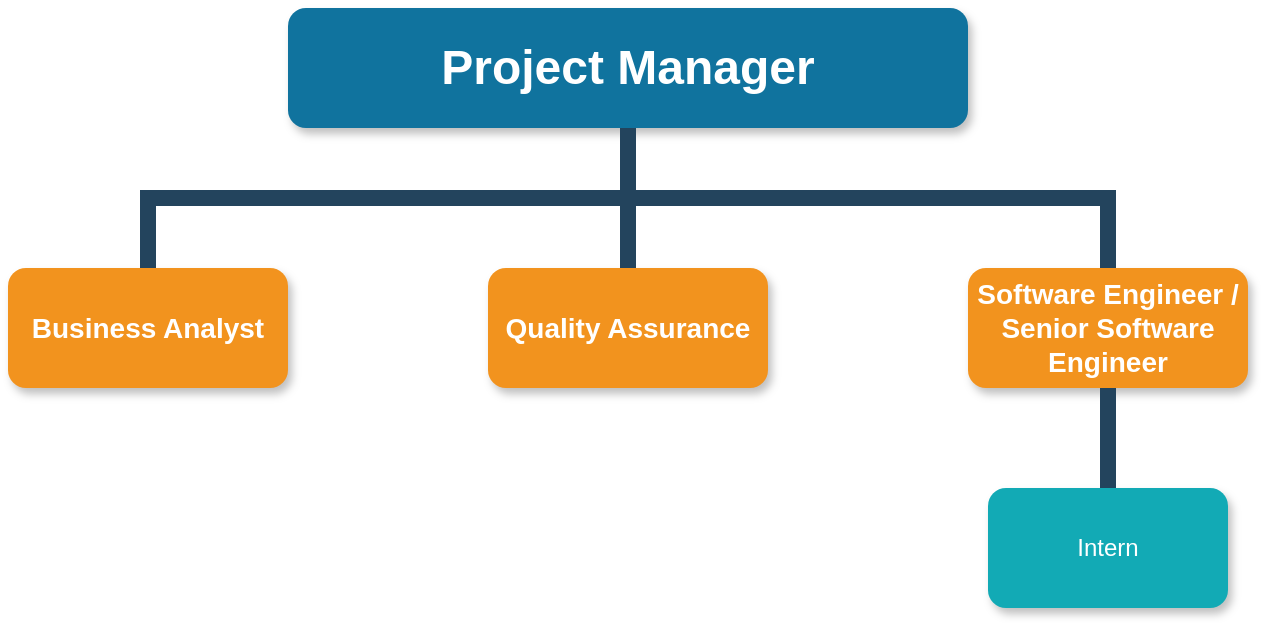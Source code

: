 <mxfile version="14.7.3" type="github" pages="3">
  <diagram name="Page-1" id="64c3da0e-402f-94eb-ee01-a36477274f13">
    <mxGraphModel dx="52" dy="575" grid="1" gridSize="10" guides="1" tooltips="1" connect="1" arrows="1" fold="1" page="1" pageScale="1" pageWidth="1169" pageHeight="826" background="none" math="0" shadow="0">
      <root>
        <mxCell id="0" />
        <mxCell id="1" parent="0" />
        <mxCell id="2" value="Project Manager" style="whiteSpace=wrap;rounded=1;shadow=1;fillColor=#10739E;strokeColor=none;fontColor=#FFFFFF;fontStyle=1;fontSize=24" parent="1" vertex="1">
          <mxGeometry x="1360" y="60" width="340" height="60" as="geometry" />
        </mxCell>
        <mxCell id="3" value="Business Analyst" style="whiteSpace=wrap;rounded=1;fillColor=#F2931E;strokeColor=none;shadow=1;fontColor=#FFFFFF;fontStyle=1;fontSize=14" parent="1" vertex="1">
          <mxGeometry x="1220" y="190.0" width="140" height="60" as="geometry" />
        </mxCell>
        <mxCell id="4" value="Quality Assurance" style="whiteSpace=wrap;rounded=1;fillColor=#F2931E;strokeColor=none;shadow=1;fontColor=#FFFFFF;fontStyle=1;fontSize=14" parent="1" vertex="1">
          <mxGeometry x="1460" y="190.0" width="140" height="60" as="geometry" />
        </mxCell>
        <mxCell id="6" value="Software Engineer / Senior Software Engineer" style="whiteSpace=wrap;rounded=1;fillColor=#F2931E;strokeColor=none;shadow=1;fontColor=#FFFFFF;fontStyle=1;fontSize=14" parent="1" vertex="1">
          <mxGeometry x="1700" y="190.0" width="140" height="60" as="geometry" />
        </mxCell>
        <mxCell id="134" value="Intern" style="whiteSpace=wrap;rounded=1;fillColor=#12AAB5;strokeColor=none;shadow=1;fontColor=#FFFFFF;" parent="1" vertex="1">
          <mxGeometry x="1710.0" y="300.0" width="120" height="60" as="geometry" />
        </mxCell>
        <mxCell id="222" value="" style="edgeStyle=elbowEdgeStyle;elbow=vertical;rounded=0;fontColor=#000000;endArrow=none;endFill=0;strokeWidth=8;strokeColor=#23445D;" parent="1" source="6" target="134" edge="1">
          <mxGeometry width="100" height="100" relative="1" as="geometry">
            <mxPoint x="1960" y="300" as="sourcePoint" />
            <mxPoint x="2060" y="200" as="targetPoint" />
          </mxGeometry>
        </mxCell>
        <mxCell id="229" value="" style="edgeStyle=elbowEdgeStyle;elbow=vertical;rounded=0;fontColor=#000000;endArrow=none;endFill=0;strokeWidth=8;strokeColor=#23445D;" parent="1" source="2" target="3" edge="1">
          <mxGeometry width="100" height="100" relative="1" as="geometry">
            <mxPoint x="900" y="150" as="sourcePoint" />
            <mxPoint x="1000" y="50" as="targetPoint" />
          </mxGeometry>
        </mxCell>
        <mxCell id="230" value="" style="edgeStyle=elbowEdgeStyle;elbow=vertical;rounded=0;fontColor=#000000;endArrow=none;endFill=0;strokeWidth=8;strokeColor=#23445D;" parent="1" source="2" target="4" edge="1">
          <mxGeometry width="100" height="100" relative="1" as="geometry">
            <mxPoint x="910" y="160" as="sourcePoint" />
            <mxPoint x="1010" y="60" as="targetPoint" />
          </mxGeometry>
        </mxCell>
        <mxCell id="231" value="" style="edgeStyle=elbowEdgeStyle;elbow=vertical;rounded=0;fontColor=#000000;endArrow=none;endFill=0;strokeWidth=8;strokeColor=#23445D;" parent="1" source="2" target="6" edge="1">
          <mxGeometry width="100" height="100" relative="1" as="geometry">
            <mxPoint x="920" y="170" as="sourcePoint" />
            <mxPoint x="1020" y="70" as="targetPoint" />
          </mxGeometry>
        </mxCell>
      </root>
    </mxGraphModel>
  </diagram>
  <diagram id="WJrzx-q4AhLLttn7zGjm" name="Page-2">
    <mxGraphModel dx="1221" dy="575" grid="1" gridSize="10" guides="1" tooltips="1" connect="1" arrows="1" fold="1" page="1" pageScale="1" pageWidth="850" pageHeight="1100" math="0" shadow="0">
      <root>
        <mxCell id="r6uyHHZdy3gZ8kFdjCn2-0" />
        <mxCell id="r6uyHHZdy3gZ8kFdjCn2-1" parent="r6uyHHZdy3gZ8kFdjCn2-0" />
        <mxCell id="r6uyHHZdy3gZ8kFdjCn2-2" value="January" style="shape=step;perimeter=stepPerimeter;whiteSpace=wrap;html=1;fixedSize=1;fillColor=#1ba1e2;strokeColor=#006EAF;fontColor=#ffffff;fontFamily=Times New Roman;fontStyle=1" vertex="1" parent="r6uyHHZdy3gZ8kFdjCn2-1">
          <mxGeometry x="50" y="130" width="120" height="80" as="geometry" />
        </mxCell>
        <mxCell id="r6uyHHZdy3gZ8kFdjCn2-3" value="Feburary" style="shape=step;perimeter=stepPerimeter;whiteSpace=wrap;html=1;fixedSize=1;fillColor=#d80073;strokeColor=#A50040;fontColor=#ffffff;fontFamily=Times New Roman;fontStyle=1" vertex="1" parent="r6uyHHZdy3gZ8kFdjCn2-1">
          <mxGeometry x="190" y="130" width="120" height="80" as="geometry" />
        </mxCell>
        <mxCell id="r6uyHHZdy3gZ8kFdjCn2-4" value="March" style="shape=step;perimeter=stepPerimeter;whiteSpace=wrap;html=1;fixedSize=1;fillColor=#6a00ff;strokeColor=#3700CC;fontColor=#ffffff;fontFamily=Times New Roman;fontStyle=1" vertex="1" parent="r6uyHHZdy3gZ8kFdjCn2-1">
          <mxGeometry x="330" y="130" width="120" height="80" as="geometry" />
        </mxCell>
        <mxCell id="r6uyHHZdy3gZ8kFdjCn2-5" value="April" style="shape=step;perimeter=stepPerimeter;whiteSpace=wrap;html=1;fixedSize=1;fillColor=#0050ef;strokeColor=#001DBC;fontColor=#ffffff;fontFamily=Times New Roman;fontStyle=1" vertex="1" parent="r6uyHHZdy3gZ8kFdjCn2-1">
          <mxGeometry x="480" y="130" width="120" height="80" as="geometry" />
        </mxCell>
        <mxCell id="r6uyHHZdy3gZ8kFdjCn2-6" value="May" style="shape=step;perimeter=stepPerimeter;whiteSpace=wrap;html=1;fixedSize=1;fillColor=#60a917;strokeColor=#2D7600;fontColor=#ffffff;fontFamily=Times New Roman;fontStyle=1" vertex="1" parent="r6uyHHZdy3gZ8kFdjCn2-1">
          <mxGeometry x="625" y="130" width="120" height="80" as="geometry" />
        </mxCell>
        <mxCell id="r6uyHHZdy3gZ8kFdjCn2-8" value="&lt;h1&gt;Nettium&lt;/h1&gt;&lt;p&gt;- Attend e-orientation&lt;br&gt;&lt;span&gt;- Attend training&lt;br&gt;&lt;/span&gt;&lt;span&gt;- Do assignment&lt;/span&gt;&lt;/p&gt;" style="text;html=1;strokeColor=none;fillColor=none;spacing=5;spacingTop=-20;whiteSpace=wrap;overflow=hidden;rounded=0;fontFamily=Times New Roman;fontStyle=1" vertex="1" parent="r6uyHHZdy3gZ8kFdjCn2-1">
          <mxGeometry x="50" y="240" width="120" height="230" as="geometry" />
        </mxCell>
        <mxCell id="r6uyHHZdy3gZ8kFdjCn2-9" value="&lt;h1&gt;Shiny team&lt;/h1&gt;&lt;p&gt;- Work on Promotion Banner module&lt;br&gt;- Work on OTP Registration module&lt;br&gt;- Attend training&lt;/p&gt;" style="text;html=1;strokeColor=none;fillColor=none;spacing=5;spacingTop=-20;whiteSpace=wrap;overflow=hidden;rounded=0;fontFamily=Times New Roman;fontStyle=1" vertex="1" parent="r6uyHHZdy3gZ8kFdjCn2-1">
          <mxGeometry x="185" y="240" width="135" height="130" as="geometry" />
        </mxCell>
        <mxCell id="r6uyHHZdy3gZ8kFdjCn2-16" value="Training Scopes" style="text;html=1;strokeColor=#3700CC;fillColor=#6a00ff;align=center;verticalAlign=middle;whiteSpace=wrap;rounded=0;fontFamily=Times New Roman;fontSize=43;fontStyle=1;labelBackgroundColor=none;labelBorderColor=none;fontColor=#ffffff;" vertex="1" parent="r6uyHHZdy3gZ8kFdjCn2-1">
          <mxGeometry x="50" y="30" width="730" height="70" as="geometry" />
        </mxCell>
        <mxCell id="r6uyHHZdy3gZ8kFdjCn2-17" value="&lt;h1&gt;Shiny team&lt;/h1&gt;&lt;p&gt;- Work on Promotion Banner module&lt;br&gt;- Work on OTP Registration module&lt;br&gt;- Attend training&lt;/p&gt;" style="text;html=1;strokeColor=none;fillColor=none;spacing=5;spacingTop=-20;whiteSpace=wrap;overflow=hidden;rounded=0;fontFamily=Times New Roman;fontStyle=1" vertex="1" parent="r6uyHHZdy3gZ8kFdjCn2-1">
          <mxGeometry x="322.5" y="240" width="135" height="130" as="geometry" />
        </mxCell>
        <mxCell id="r6uyHHZdy3gZ8kFdjCn2-18" value="&lt;h1&gt;Thanos team&lt;/h1&gt;&lt;p&gt;- Work on updating frontend UI, email template and removing country flag&lt;/p&gt;&lt;p class=&quot;MsoNormal&quot; style=&quot;text-align: justify&quot;&gt;&lt;b&gt;&lt;u&gt;&lt;span lang=&quot;EN-GB&quot; style=&quot;font-size: 11.0pt&quot;&gt;&lt;/span&gt;&lt;/u&gt;&lt;/b&gt;&lt;/p&gt;" style="text;html=1;strokeColor=none;fillColor=none;spacing=5;spacingTop=-20;whiteSpace=wrap;overflow=hidden;rounded=0;fontFamily=Times New Roman;fontStyle=1" vertex="1" parent="r6uyHHZdy3gZ8kFdjCn2-1">
          <mxGeometry x="320" y="370" width="150" height="130" as="geometry" />
        </mxCell>
        <mxCell id="r6uyHHZdy3gZ8kFdjCn2-19" value="&lt;h1&gt;Thanos team&lt;/h1&gt;&lt;p&gt;- Work on updating frontend UI, email template and removing country flag&lt;br&gt;- Fix bug at backend&lt;/p&gt;&lt;p class=&quot;MsoNormal&quot; style=&quot;text-align: justify&quot;&gt;&lt;b&gt;&lt;u&gt;&lt;span lang=&quot;EN-GB&quot; style=&quot;font-size: 11.0pt&quot;&gt;&lt;/span&gt;&lt;/u&gt;&lt;/b&gt;&lt;/p&gt;" style="text;html=1;strokeColor=none;fillColor=none;spacing=5;spacingTop=-20;whiteSpace=wrap;overflow=hidden;rounded=0;fontFamily=Times New Roman;fontStyle=1" vertex="1" parent="r6uyHHZdy3gZ8kFdjCn2-1">
          <mxGeometry x="470" y="240" width="150" height="130" as="geometry" />
        </mxCell>
        <mxCell id="r6uyHHZdy3gZ8kFdjCn2-20" value="&lt;h1&gt;Thanos team&lt;/h1&gt;&lt;p&gt;- Work on hiding unrelated transaction records at frontend&lt;/p&gt;&lt;p class=&quot;MsoNormal&quot; style=&quot;text-align: justify&quot;&gt;&lt;b&gt;&lt;u&gt;&lt;span lang=&quot;EN-GB&quot; style=&quot;font-size: 11.0pt&quot;&gt;&lt;/span&gt;&lt;/u&gt;&lt;/b&gt;&lt;/p&gt;" style="text;html=1;strokeColor=none;fillColor=none;spacing=5;spacingTop=-20;whiteSpace=wrap;overflow=hidden;rounded=0;fontFamily=Times New Roman;fontStyle=1" vertex="1" parent="r6uyHHZdy3gZ8kFdjCn2-1">
          <mxGeometry x="625" y="240" width="150" height="130" as="geometry" />
        </mxCell>
      </root>
    </mxGraphModel>
  </diagram>
  <diagram id="lpjyOTWefRbChzmjKKIW" name="Page-3">
    <mxGraphModel dx="880" dy="815" grid="1" gridSize="10" guides="1" tooltips="1" connect="1" arrows="1" fold="1" page="1" pageScale="1" pageWidth="850" pageHeight="1100" math="0" shadow="0">
      <root>
        <mxCell id="8rDnTn3PYeqPShjbfssX-0" />
        <mxCell id="8rDnTn3PYeqPShjbfssX-1" parent="8rDnTn3PYeqPShjbfssX-0" />
        <mxCell id="6LAcSmVsSWAkVyNmDdWp-1" value="Get a task" style="whiteSpace=wrap;rounded=1;fillColor=#F2931E;strokeColor=none;shadow=1;fontColor=#FFFFFF;fontStyle=1;fontSize=14" vertex="1" parent="8rDnTn3PYeqPShjbfssX-1">
          <mxGeometry x="940" y="80.0" width="140" height="60" as="geometry" />
        </mxCell>
        <mxCell id="6LAcSmVsSWAkVyNmDdWp-6" value="" style="edgeStyle=elbowEdgeStyle;elbow=vertical;rounded=0;fontColor=#000000;endArrow=none;endFill=0;strokeWidth=8;strokeColor=#23445D;startArrow=classicThin;startFill=1;exitX=0;exitY=0.5;exitDx=0;exitDy=0;" edge="1" parent="8rDnTn3PYeqPShjbfssX-1" source="6LAcSmVsSWAkVyNmDdWp-9" target="6LAcSmVsSWAkVyNmDdWp-1">
          <mxGeometry width="100" height="100" relative="1" as="geometry">
            <mxPoint x="1150" y="90" as="sourcePoint" />
            <mxPoint x="720" y="-80" as="targetPoint" />
          </mxGeometry>
        </mxCell>
        <mxCell id="6LAcSmVsSWAkVyNmDdWp-9" value="Read URS" style="whiteSpace=wrap;rounded=1;fillColor=#F2931E;strokeColor=none;shadow=1;fontColor=#FFFFFF;fontStyle=1;fontSize=14" vertex="1" parent="8rDnTn3PYeqPShjbfssX-1">
          <mxGeometry x="1150" y="80.0" width="140" height="60" as="geometry" />
        </mxCell>
        <mxCell id="6LAcSmVsSWAkVyNmDdWp-10" value="" style="edgeStyle=elbowEdgeStyle;elbow=vertical;rounded=0;fontColor=#000000;endArrow=none;endFill=0;strokeWidth=8;strokeColor=#23445D;startArrow=classicThin;startFill=1;entryX=1;entryY=0.5;entryDx=0;entryDy=0;exitX=0;exitY=0.5;exitDx=0;exitDy=0;" edge="1" target="6LAcSmVsSWAkVyNmDdWp-9" parent="8rDnTn3PYeqPShjbfssX-1" source="6LAcSmVsSWAkVyNmDdWp-11">
          <mxGeometry width="100" height="100" relative="1" as="geometry">
            <mxPoint x="1360" y="90" as="sourcePoint" />
            <mxPoint x="930" y="-80" as="targetPoint" />
          </mxGeometry>
        </mxCell>
        <mxCell id="6LAcSmVsSWAkVyNmDdWp-11" value="Start Development" style="whiteSpace=wrap;rounded=1;fillColor=#F2931E;strokeColor=none;shadow=1;fontColor=#FFFFFF;fontStyle=1;fontSize=14" vertex="1" parent="8rDnTn3PYeqPShjbfssX-1">
          <mxGeometry x="1360" y="80.0" width="140" height="60" as="geometry" />
        </mxCell>
        <mxCell id="6LAcSmVsSWAkVyNmDdWp-14" value="" style="edgeStyle=elbowEdgeStyle;elbow=vertical;rounded=0;fontColor=#000000;endArrow=none;endFill=0;strokeWidth=8;strokeColor=#23445D;startArrow=classicThin;startFill=1;entryX=0.5;entryY=1;entryDx=0;entryDy=0;exitX=0.5;exitY=0;exitDx=0;exitDy=0;" edge="1" parent="8rDnTn3PYeqPShjbfssX-1" source="6LAcSmVsSWAkVyNmDdWp-25" target="6LAcSmVsSWAkVyNmDdWp-11">
          <mxGeometry width="100" height="100" relative="1" as="geometry">
            <mxPoint x="1430" y="250" as="sourcePoint" />
            <mxPoint x="1300" y="170" as="targetPoint" />
          </mxGeometry>
        </mxCell>
        <mxCell id="6LAcSmVsSWAkVyNmDdWp-15" value="Done Development" style="whiteSpace=wrap;rounded=1;fillColor=#F2931E;strokeColor=none;shadow=1;fontColor=#FFFFFF;fontStyle=1;fontSize=14" vertex="1" parent="8rDnTn3PYeqPShjbfssX-1">
          <mxGeometry x="1360" y="320.0" width="140" height="60" as="geometry" />
        </mxCell>
        <mxCell id="6LAcSmVsSWAkVyNmDdWp-18" value="" style="edgeStyle=elbowEdgeStyle;elbow=vertical;rounded=0;fontColor=#000000;endArrow=none;endFill=0;strokeWidth=8;strokeColor=#23445D;startArrow=classicThin;startFill=1;entryX=0.5;entryY=1;entryDx=0;entryDy=0;exitX=0.5;exitY=0;exitDx=0;exitDy=0;" edge="1" parent="8rDnTn3PYeqPShjbfssX-1" source="6LAcSmVsSWAkVyNmDdWp-19" target="6LAcSmVsSWAkVyNmDdWp-15">
          <mxGeometry width="100" height="100" relative="1" as="geometry">
            <mxPoint x="1430" y="440" as="sourcePoint" />
            <mxPoint x="1440" y="260.0" as="targetPoint" />
          </mxGeometry>
        </mxCell>
        <mxCell id="6LAcSmVsSWAkVyNmDdWp-19" value="Request for code review" style="whiteSpace=wrap;rounded=1;fillColor=#F2931E;strokeColor=none;shadow=1;fontColor=#FFFFFF;fontStyle=1;fontSize=14" vertex="1" parent="8rDnTn3PYeqPShjbfssX-1">
          <mxGeometry x="1360" y="440.0" width="140" height="60" as="geometry" />
        </mxCell>
        <mxCell id="6LAcSmVsSWAkVyNmDdWp-23" value="Pass" style="edgeStyle=elbowEdgeStyle;elbow=vertical;rounded=0;fontColor=#000000;endArrow=none;endFill=0;strokeWidth=8;strokeColor=#23445D;startArrow=classicThin;startFill=1;entryX=0;entryY=0.5;entryDx=0;entryDy=0;exitX=1;exitY=0.5;exitDx=0;exitDy=0;fontStyle=1;fontSize=12;" edge="1" parent="8rDnTn3PYeqPShjbfssX-1" source="6LAcSmVsSWAkVyNmDdWp-29" target="6LAcSmVsSWAkVyNmDdWp-19">
          <mxGeometry x="0.2" y="20" width="100" height="100" relative="1" as="geometry">
            <mxPoint x="1430" y="560.0" as="sourcePoint" />
            <mxPoint x="1440" y="390.0" as="targetPoint" />
            <mxPoint as="offset" />
          </mxGeometry>
        </mxCell>
        <mxCell id="6LAcSmVsSWAkVyNmDdWp-25" value="Development in progress" style="whiteSpace=wrap;rounded=1;fillColor=#F2931E;strokeColor=none;shadow=1;fontColor=#FFFFFF;fontStyle=1;fontSize=14" vertex="1" parent="8rDnTn3PYeqPShjbfssX-1">
          <mxGeometry x="1360" y="210.0" width="140" height="60" as="geometry" />
        </mxCell>
        <mxCell id="6LAcSmVsSWAkVyNmDdWp-26" value="" style="edgeStyle=elbowEdgeStyle;elbow=vertical;rounded=0;fontColor=#000000;endArrow=none;endFill=0;strokeWidth=8;strokeColor=#23445D;startArrow=classicThin;startFill=1;exitX=0.5;exitY=0;exitDx=0;exitDy=0;" edge="1" parent="8rDnTn3PYeqPShjbfssX-1" source="6LAcSmVsSWAkVyNmDdWp-15" target="6LAcSmVsSWAkVyNmDdWp-25">
          <mxGeometry width="100" height="100" relative="1" as="geometry">
            <mxPoint x="1340" y="300" as="sourcePoint" />
            <mxPoint x="1430" y="240" as="targetPoint" />
            <Array as="points">
              <mxPoint x="1430" y="320" />
            </Array>
          </mxGeometry>
        </mxCell>
        <mxCell id="6LAcSmVsSWAkVyNmDdWp-28" value="Fail" style="edgeStyle=elbowEdgeStyle;elbow=vertical;rounded=0;fontColor=#000000;endArrow=none;endFill=0;strokeWidth=8;strokeColor=#23445D;startArrow=classicThin;startFill=1;entryX=1;entryY=0.5;entryDx=0;entryDy=0;exitX=1;exitY=0.5;exitDx=0;exitDy=0;fontSize=12;fontStyle=1" edge="1" parent="8rDnTn3PYeqPShjbfssX-1" source="6LAcSmVsSWAkVyNmDdWp-25" target="6LAcSmVsSWAkVyNmDdWp-19">
          <mxGeometry x="-0.026" y="20" width="100" height="100" relative="1" as="geometry">
            <mxPoint x="1430" y="440" as="sourcePoint" />
            <mxPoint x="1630" y="440.0" as="targetPoint" />
            <Array as="points">
              <mxPoint x="1580" y="240" />
            </Array>
            <mxPoint as="offset" />
          </mxGeometry>
        </mxCell>
        <mxCell id="6LAcSmVsSWAkVyNmDdWp-29" value="Request for staging deployment" style="whiteSpace=wrap;rounded=1;fillColor=#F2931E;strokeColor=none;shadow=1;fontColor=#FFFFFF;fontStyle=1;fontSize=14" vertex="1" parent="8rDnTn3PYeqPShjbfssX-1">
          <mxGeometry x="1120" y="440.0" width="140" height="60" as="geometry" />
        </mxCell>
        <mxCell id="6LAcSmVsSWAkVyNmDdWp-31" value="Verification on deployment" style="whiteSpace=wrap;rounded=1;fillColor=#F2931E;strokeColor=none;shadow=1;fontColor=#FFFFFF;fontStyle=1;fontSize=14" vertex="1" parent="8rDnTn3PYeqPShjbfssX-1">
          <mxGeometry x="1120" y="560.0" width="140" height="60" as="geometry" />
        </mxCell>
        <mxCell id="6LAcSmVsSWAkVyNmDdWp-33" value="" style="edgeStyle=elbowEdgeStyle;elbow=vertical;rounded=0;fontColor=#000000;endArrow=none;endFill=0;strokeWidth=8;strokeColor=#23445D;startArrow=classicThin;startFill=1;exitX=0.5;exitY=0;exitDx=0;exitDy=0;fontStyle=1;fontSize=12;entryX=0.5;entryY=1;entryDx=0;entryDy=0;" edge="1" parent="8rDnTn3PYeqPShjbfssX-1" source="6LAcSmVsSWAkVyNmDdWp-31" target="6LAcSmVsSWAkVyNmDdWp-29">
          <mxGeometry x="0.2" y="20" width="100" height="100" relative="1" as="geometry">
            <mxPoint x="1430" y="560.0" as="sourcePoint" />
            <mxPoint x="1190" y="520" as="targetPoint" />
            <mxPoint as="offset" />
          </mxGeometry>
        </mxCell>
        <mxCell id="6LAcSmVsSWAkVyNmDdWp-35" value="Request for QAT" style="whiteSpace=wrap;rounded=1;fillColor=#F2931E;strokeColor=none;shadow=1;fontColor=#FFFFFF;fontStyle=1;fontSize=14" vertex="1" parent="8rDnTn3PYeqPShjbfssX-1">
          <mxGeometry x="910" y="560.0" width="140" height="60" as="geometry" />
        </mxCell>
        <mxCell id="6LAcSmVsSWAkVyNmDdWp-38" value="" style="edgeStyle=elbowEdgeStyle;elbow=vertical;rounded=0;fontColor=#000000;endArrow=none;endFill=0;strokeWidth=8;strokeColor=#23445D;startArrow=classicThin;startFill=1;fontStyle=1;fontSize=12;entryX=0;entryY=0.5;entryDx=0;entryDy=0;exitX=1;exitY=0.5;exitDx=0;exitDy=0;" edge="1" parent="8rDnTn3PYeqPShjbfssX-1" source="6LAcSmVsSWAkVyNmDdWp-35" target="6LAcSmVsSWAkVyNmDdWp-31">
          <mxGeometry x="0.2" y="20" width="100" height="100" relative="1" as="geometry">
            <mxPoint x="1430" y="560.0" as="sourcePoint" />
            <mxPoint x="1190" y="520" as="targetPoint" />
            <mxPoint as="offset" />
          </mxGeometry>
        </mxCell>
        <mxCell id="6LAcSmVsSWAkVyNmDdWp-39" value="Fix the bug" style="whiteSpace=wrap;rounded=1;fillColor=#F2931E;strokeColor=none;shadow=1;fontColor=#FFFFFF;fontStyle=1;fontSize=14" vertex="1" parent="8rDnTn3PYeqPShjbfssX-1">
          <mxGeometry x="910" y="350.0" width="140" height="60" as="geometry" />
        </mxCell>
        <mxCell id="6LAcSmVsSWAkVyNmDdWp-40" value="Bug found" style="edgeStyle=elbowEdgeStyle;elbow=vertical;rounded=0;fontColor=#000000;endArrow=none;endFill=0;strokeWidth=8;strokeColor=#23445D;startArrow=classicThin;startFill=1;fontStyle=1;fontSize=12;entryX=0.5;entryY=0;entryDx=0;entryDy=0;" edge="1" parent="8rDnTn3PYeqPShjbfssX-1" source="6LAcSmVsSWAkVyNmDdWp-39" target="6LAcSmVsSWAkVyNmDdWp-35">
          <mxGeometry x="-0.067" y="-50" width="100" height="100" relative="1" as="geometry">
            <mxPoint x="980" y="500" as="sourcePoint" />
            <mxPoint x="970" y="530" as="targetPoint" />
            <mxPoint as="offset" />
          </mxGeometry>
        </mxCell>
        <mxCell id="6LAcSmVsSWAkVyNmDdWp-43" value="" style="edgeStyle=elbowEdgeStyle;elbow=vertical;rounded=0;fontColor=#000000;endArrow=none;endFill=0;strokeWidth=8;strokeColor=#23445D;startArrow=classicThin;startFill=1;fontStyle=1;fontSize=12;entryX=0.5;entryY=0;entryDx=0;entryDy=0;exitX=0;exitY=0.5;exitDx=0;exitDy=0;" edge="1" parent="8rDnTn3PYeqPShjbfssX-1" source="6LAcSmVsSWAkVyNmDdWp-25" target="6LAcSmVsSWAkVyNmDdWp-39">
          <mxGeometry x="0.2" y="20" width="100" height="100" relative="1" as="geometry">
            <mxPoint x="980" y="500" as="sourcePoint" />
            <mxPoint x="1190" y="520" as="targetPoint" />
            <Array as="points">
              <mxPoint x="1150" y="240" />
            </Array>
            <mxPoint as="offset" />
          </mxGeometry>
        </mxCell>
        <mxCell id="6LAcSmVsSWAkVyNmDdWp-44" value="No bug found" style="edgeStyle=elbowEdgeStyle;elbow=vertical;rounded=0;fontColor=#000000;endArrow=none;endFill=0;strokeWidth=8;strokeColor=#23445D;startArrow=classicThin;startFill=1;fontStyle=1;fontSize=12;" edge="1" parent="8rDnTn3PYeqPShjbfssX-1" source="6LAcSmVsSWAkVyNmDdWp-45">
          <mxGeometry x="0.143" y="-60" width="100" height="100" relative="1" as="geometry">
            <mxPoint x="980" y="710" as="sourcePoint" />
            <mxPoint x="980" y="620" as="targetPoint" />
            <mxPoint as="offset" />
          </mxGeometry>
        </mxCell>
        <mxCell id="6LAcSmVsSWAkVyNmDdWp-45" value="Request for production deployment" style="whiteSpace=wrap;rounded=1;fillColor=#F2931E;strokeColor=none;shadow=1;fontColor=#FFFFFF;fontStyle=1;fontSize=14" vertex="1" parent="8rDnTn3PYeqPShjbfssX-1">
          <mxGeometry x="910" y="690.0" width="140" height="60" as="geometry" />
        </mxCell>
        <mxCell id="6LAcSmVsSWAkVyNmDdWp-50" value="Verification on deployment" style="whiteSpace=wrap;rounded=1;fillColor=#F2931E;strokeColor=none;shadow=1;fontColor=#FFFFFF;fontStyle=1;fontSize=14" vertex="1" parent="8rDnTn3PYeqPShjbfssX-1">
          <mxGeometry x="1120" y="690.0" width="140" height="60" as="geometry" />
        </mxCell>
        <mxCell id="6LAcSmVsSWAkVyNmDdWp-51" value="" style="edgeStyle=elbowEdgeStyle;elbow=vertical;rounded=0;fontColor=#000000;endArrow=none;endFill=0;strokeWidth=8;strokeColor=#23445D;startArrow=classicThin;startFill=1;fontStyle=1;fontSize=12;entryX=1;entryY=0.5;entryDx=0;entryDy=0;exitX=0;exitY=0.5;exitDx=0;exitDy=0;" edge="1" parent="8rDnTn3PYeqPShjbfssX-1" source="6LAcSmVsSWAkVyNmDdWp-50" target="6LAcSmVsSWAkVyNmDdWp-45">
          <mxGeometry x="0.2" y="20" width="100" height="100" relative="1" as="geometry">
            <mxPoint x="1430" y="560.0" as="sourcePoint" />
            <mxPoint x="1190" y="520" as="targetPoint" />
            <mxPoint as="offset" />
          </mxGeometry>
        </mxCell>
      </root>
    </mxGraphModel>
  </diagram>
</mxfile>
